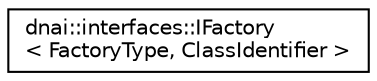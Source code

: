 digraph "Graphical Class Hierarchy"
{
  edge [fontname="Helvetica",fontsize="10",labelfontname="Helvetica",labelfontsize="10"];
  node [fontname="Helvetica",fontsize="10",shape=record];
  rankdir="LR";
  Node1 [label="dnai::interfaces::IFactory\l\< FactoryType, ClassIdentifier \>",height=0.2,width=0.4,color="black", fillcolor="white", style="filled",URL="$classdnai_1_1interfaces_1_1_i_factory.html",tooltip="This class allow you to create a factory for anytype of the Base class (FactoryType) with anytype of ..."];
}
